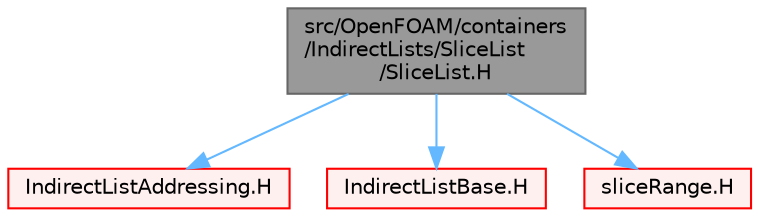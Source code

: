 digraph "src/OpenFOAM/containers/IndirectLists/SliceList/SliceList.H"
{
 // LATEX_PDF_SIZE
  bgcolor="transparent";
  edge [fontname=Helvetica,fontsize=10,labelfontname=Helvetica,labelfontsize=10];
  node [fontname=Helvetica,fontsize=10,shape=box,height=0.2,width=0.4];
  Node1 [id="Node000001",label="src/OpenFOAM/containers\l/IndirectLists/SliceList\l/SliceList.H",height=0.2,width=0.4,color="gray40", fillcolor="grey60", style="filled", fontcolor="black",tooltip=" "];
  Node1 -> Node2 [id="edge1_Node000001_Node000002",color="steelblue1",style="solid",tooltip=" "];
  Node2 [id="Node000002",label="IndirectListAddressing.H",height=0.2,width=0.4,color="red", fillcolor="#FFF0F0", style="filled",URL="$IndirectListAddressing_8H.html",tooltip=" "];
  Node1 -> Node4 [id="edge2_Node000001_Node000004",color="steelblue1",style="solid",tooltip=" "];
  Node4 [id="Node000004",label="IndirectListBase.H",height=0.2,width=0.4,color="red", fillcolor="#FFF0F0", style="filled",URL="$IndirectListBase_8H.html",tooltip=" "];
  Node1 -> Node90 [id="edge3_Node000001_Node000090",color="steelblue1",style="solid",tooltip=" "];
  Node90 [id="Node000090",label="sliceRange.H",height=0.2,width=0.4,color="red", fillcolor="#FFF0F0", style="filled",URL="$sliceRange_8H.html",tooltip=" "];
}
